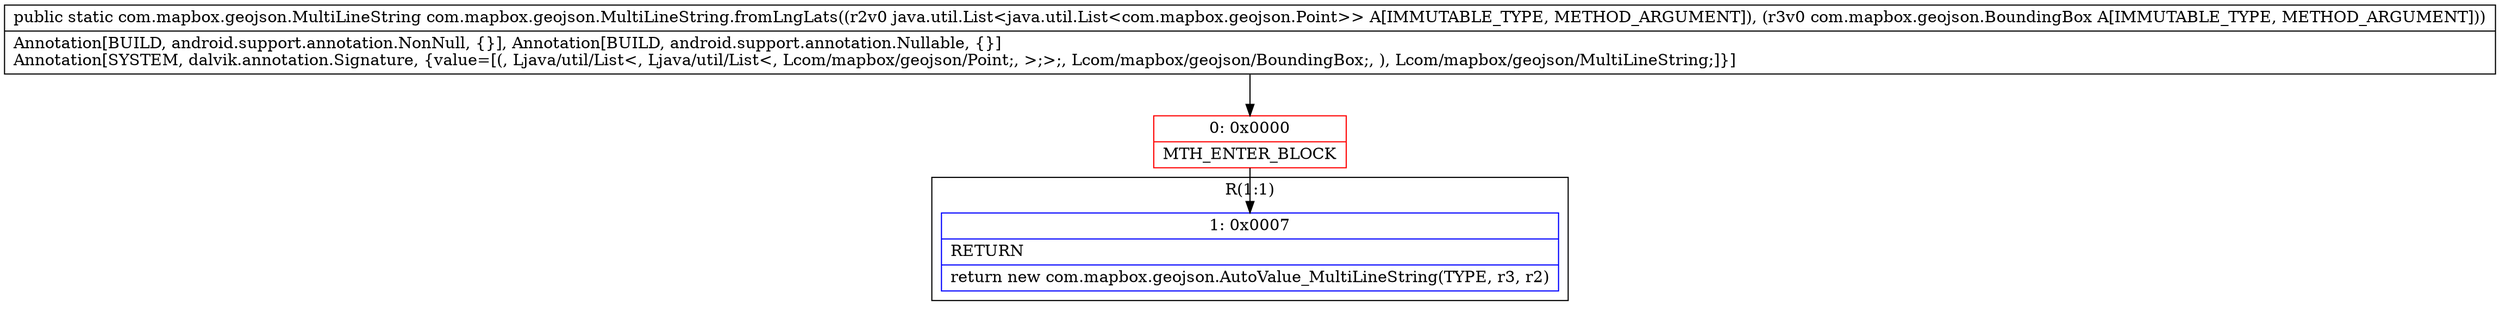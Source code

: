 digraph "CFG forcom.mapbox.geojson.MultiLineString.fromLngLats(Ljava\/util\/List;Lcom\/mapbox\/geojson\/BoundingBox;)Lcom\/mapbox\/geojson\/MultiLineString;" {
subgraph cluster_Region_797737122 {
label = "R(1:1)";
node [shape=record,color=blue];
Node_1 [shape=record,label="{1\:\ 0x0007|RETURN\l|return new com.mapbox.geojson.AutoValue_MultiLineString(TYPE, r3, r2)\l}"];
}
Node_0 [shape=record,color=red,label="{0\:\ 0x0000|MTH_ENTER_BLOCK\l}"];
MethodNode[shape=record,label="{public static com.mapbox.geojson.MultiLineString com.mapbox.geojson.MultiLineString.fromLngLats((r2v0 java.util.List\<java.util.List\<com.mapbox.geojson.Point\>\> A[IMMUTABLE_TYPE, METHOD_ARGUMENT]), (r3v0 com.mapbox.geojson.BoundingBox A[IMMUTABLE_TYPE, METHOD_ARGUMENT]))  | Annotation[BUILD, android.support.annotation.NonNull, \{\}], Annotation[BUILD, android.support.annotation.Nullable, \{\}]\lAnnotation[SYSTEM, dalvik.annotation.Signature, \{value=[(, Ljava\/util\/List\<, Ljava\/util\/List\<, Lcom\/mapbox\/geojson\/Point;, \>;\>;, Lcom\/mapbox\/geojson\/BoundingBox;, ), Lcom\/mapbox\/geojson\/MultiLineString;]\}]\l}"];
MethodNode -> Node_0;
Node_0 -> Node_1;
}

